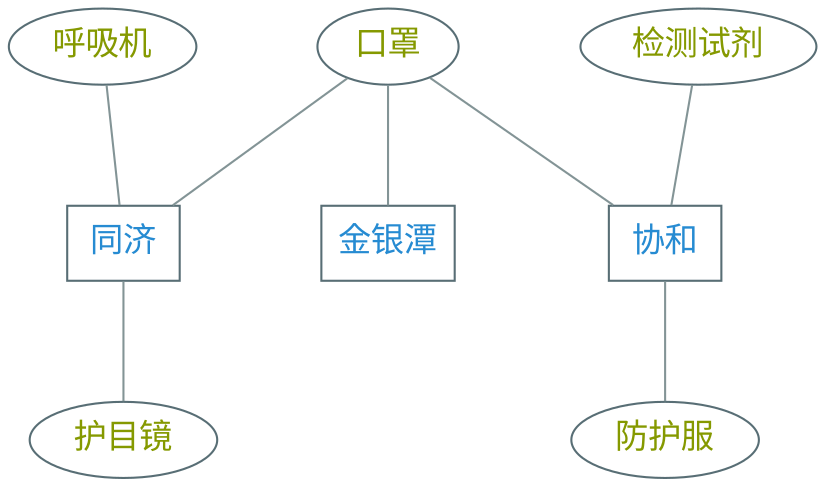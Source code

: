 digraph g {
    align=right
    graph [nodesep=0.8 ranksep=0.8]
    bgcolor="transparent"

    node [shape=ellipse color="#586e75" fontcolor="#859900" fontsize=16 fontname="LXGW"]
    edge [dir=none color="#839496" fontcolor="#839496" fontsize=12 fontname="LXGW"]

    口罩

    node [shape=box color="#586e75" fontcolor="#268bd2"]

    同济

    node [shape=ellipse color="#586e75" fontcolor="#859900"]

    护目镜, 呼吸机

    口罩 -> 同济
    同济 -> 护目镜
    呼吸机 -> 同济

    node [shape=box color="#586e75" fontcolor="#268bd2"]

    协和

    口罩 -> 协和

    node [shape=ellipse color="#586e75" fontcolor="#859900"]

    检测试剂, 防护服

    检测试剂 -> 协和
    协和 -> 防护服

    node [shape=box color="#586e75" fontcolor="#268bd2"]

    口罩 -> 金银潭
}